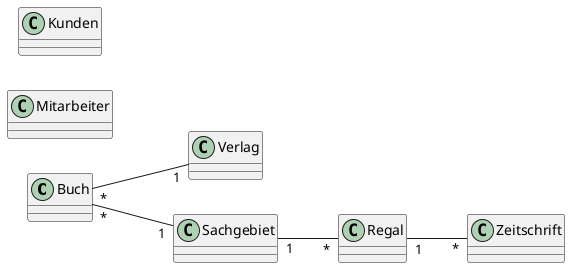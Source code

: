 @startuml

left to right direction

class Buch

class Zeitschrift

class Verlag

class Mitarbeiter

class Kunden

class Regal

class Sachgebiet


Buch "*" -- "1" Verlag
Buch "*" -- "1" Sachgebiet
Sachgebiet  "1" -- "*" Regal
Regal "1" -- "*" Zeitschrift


@enduml